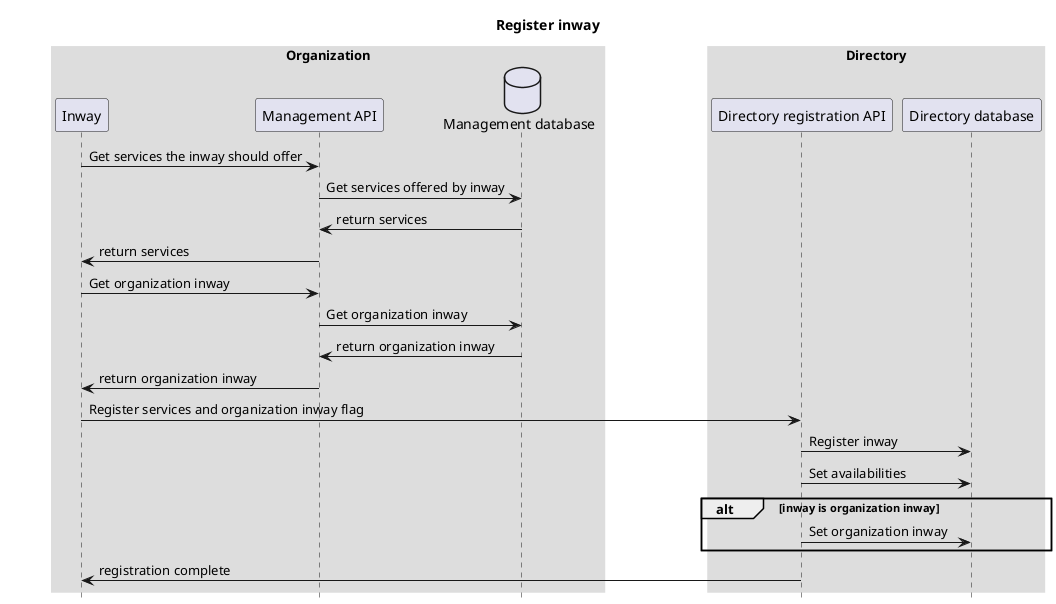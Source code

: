 @startuml
title: Register inway

skinparam sequenceBoxBorderColor #transparent
skinparam boxPadding 50
hide footbox

box "Organization"
participant "Inway" as inway
participant "Management API" as managementAPI
database "Management database" as managementDatabase
end box

box "Directory"
participant "Directory registration API" as directoryRegistrationAPI
participant "Directory database" as directoryDatabase
end box


inway -> managementAPI: Get services the inway should offer
managementAPI -> managementDatabase: Get services offered by inway
managementDatabase -> managementAPI: return services
managementAPI -> inway: return services
inway -> managementAPI: Get organization inway
managementAPI -> managementDatabase: Get organization inway
managementDatabase -> managementAPI: return organization inway
managementAPI -> inway: return organization inway

inway -> directoryRegistrationAPI: Register services and organization inway flag
directoryRegistrationAPI -> directoryDatabase: Register inway
directoryRegistrationAPI -> directoryDatabase: Set availabilities
alt inway is organization inway
directoryRegistrationAPI -> directoryDatabase: Set organization inway
end
directoryRegistrationAPI -> inway: registration complete

@enduml
